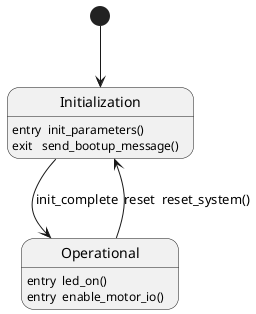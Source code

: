 @startuml
[*] --> Initialization
state Initialization
state Operational

Initialization : entry  init_parameters()
Initialization : exit   send_bootup_message()

Initialization --> Operational : init_complete

Operational : entry  led_on()
Operational : entry  enable_motor_io()

Operational --> Initialization : reset  reset_system()
@enduml
